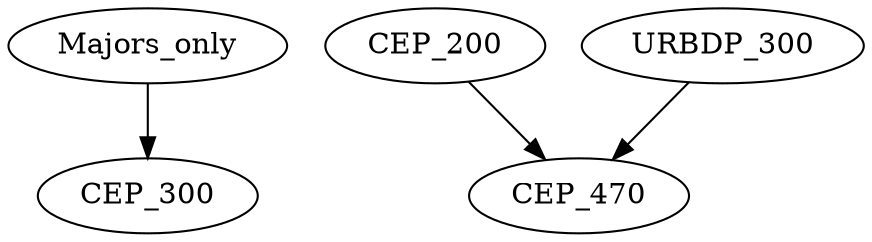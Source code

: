 digraph G {
    edge [color=black];
    Majors_only -> CEP_300;
    edge [color=black];
    CEP_200 -> CEP_470;
    URBDP_300 -> CEP_470;
}
